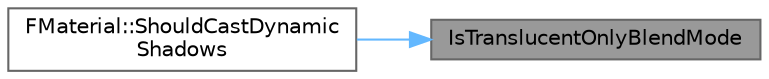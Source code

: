 digraph "IsTranslucentOnlyBlendMode"
{
 // INTERACTIVE_SVG=YES
 // LATEX_PDF_SIZE
  bgcolor="transparent";
  edge [fontname=Helvetica,fontsize=10,labelfontname=Helvetica,labelfontsize=10];
  node [fontname=Helvetica,fontsize=10,shape=box,height=0.2,width=0.4];
  rankdir="RL";
  Node1 [id="Node000001",label="IsTranslucentOnlyBlendMode",height=0.2,width=0.4,color="gray40", fillcolor="grey60", style="filled", fontcolor="black",tooltip=" "];
  Node1 -> Node2 [id="edge1_Node000001_Node000002",dir="back",color="steelblue1",style="solid",tooltip=" "];
  Node2 [id="Node000002",label="FMaterial::ShouldCastDynamic\lShadows",height=0.2,width=0.4,color="grey40", fillcolor="white", style="filled",URL="$db/d78/classFMaterial.html#aa43c8966f14f208967c711c1331e15fd",tooltip="Returns whether this material should be considered for casting dynamic shadows."];
}
